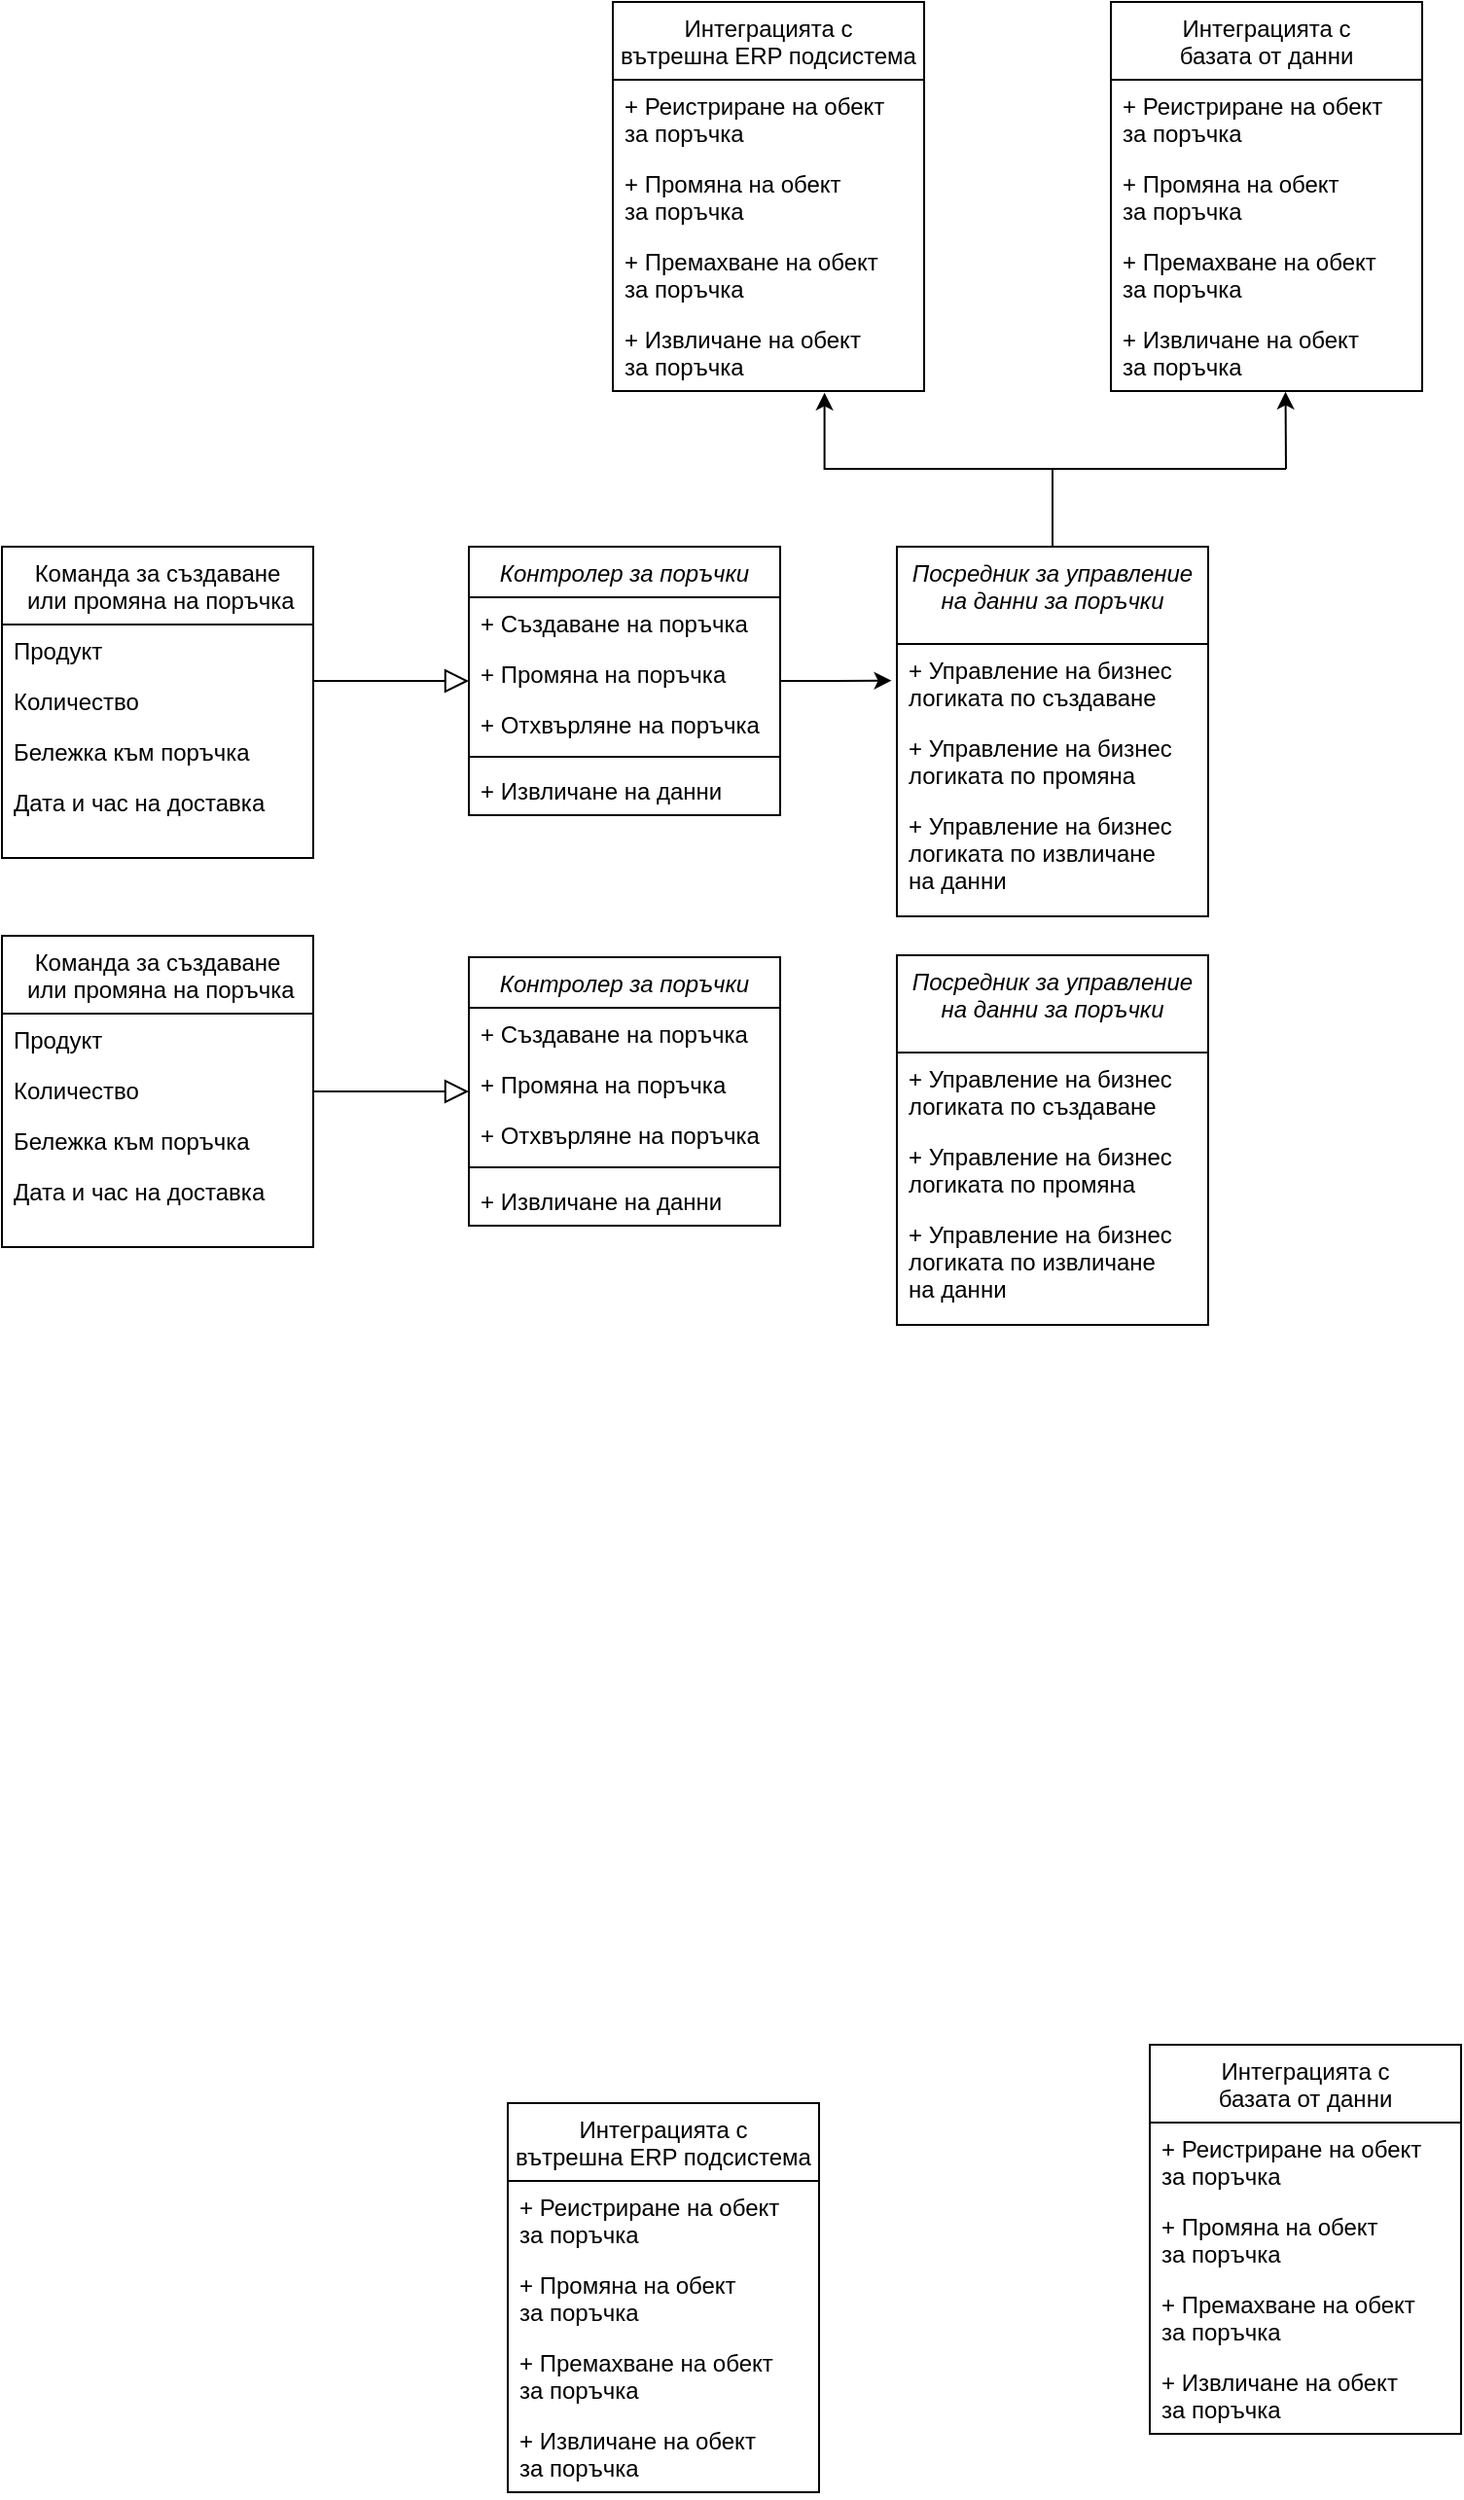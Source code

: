 <mxfile version="26.0.7">
  <diagram id="C5RBs43oDa-KdzZeNtuy" name="Page-1">
    <mxGraphModel dx="875" dy="1590" grid="1" gridSize="10" guides="1" tooltips="1" connect="1" arrows="1" fold="1" page="1" pageScale="1" pageWidth="827" pageHeight="1169" math="0" shadow="0">
      <root>
        <mxCell id="WIyWlLk6GJQsqaUBKTNV-0" />
        <mxCell id="WIyWlLk6GJQsqaUBKTNV-1" parent="WIyWlLk6GJQsqaUBKTNV-0" />
        <mxCell id="zkfFHV4jXpPFQw0GAbJ--0" value="Контролер за поръчки" style="swimlane;fontStyle=2;align=center;verticalAlign=top;childLayout=stackLayout;horizontal=1;startSize=26;horizontalStack=0;resizeParent=1;resizeLast=0;collapsible=1;marginBottom=0;rounded=0;shadow=0;strokeWidth=1;" parent="WIyWlLk6GJQsqaUBKTNV-1" vertex="1">
          <mxGeometry x="260" y="120" width="160" height="138" as="geometry">
            <mxRectangle x="230" y="140" width="160" height="26" as="alternateBounds" />
          </mxGeometry>
        </mxCell>
        <mxCell id="zkfFHV4jXpPFQw0GAbJ--1" value="+ Създаване на поръчка" style="text;align=left;verticalAlign=top;spacingLeft=4;spacingRight=4;overflow=hidden;rotatable=0;points=[[0,0.5],[1,0.5]];portConstraint=eastwest;" parent="zkfFHV4jXpPFQw0GAbJ--0" vertex="1">
          <mxGeometry y="26" width="160" height="26" as="geometry" />
        </mxCell>
        <mxCell id="zkfFHV4jXpPFQw0GAbJ--2" value="+ Промяна на поръчка" style="text;align=left;verticalAlign=top;spacingLeft=4;spacingRight=4;overflow=hidden;rotatable=0;points=[[0,0.5],[1,0.5]];portConstraint=eastwest;rounded=0;shadow=0;html=0;" parent="zkfFHV4jXpPFQw0GAbJ--0" vertex="1">
          <mxGeometry y="52" width="160" height="26" as="geometry" />
        </mxCell>
        <mxCell id="zkfFHV4jXpPFQw0GAbJ--3" value="+ Отхвърляне на поръчка" style="text;align=left;verticalAlign=top;spacingLeft=4;spacingRight=4;overflow=hidden;rotatable=0;points=[[0,0.5],[1,0.5]];portConstraint=eastwest;rounded=0;shadow=0;html=0;" parent="zkfFHV4jXpPFQw0GAbJ--0" vertex="1">
          <mxGeometry y="78" width="160" height="26" as="geometry" />
        </mxCell>
        <mxCell id="zkfFHV4jXpPFQw0GAbJ--4" value="" style="line;html=1;strokeWidth=1;align=left;verticalAlign=middle;spacingTop=-1;spacingLeft=3;spacingRight=3;rotatable=0;labelPosition=right;points=[];portConstraint=eastwest;" parent="zkfFHV4jXpPFQw0GAbJ--0" vertex="1">
          <mxGeometry y="104" width="160" height="8" as="geometry" />
        </mxCell>
        <mxCell id="zkfFHV4jXpPFQw0GAbJ--5" value="+ Извличане на данни" style="text;align=left;verticalAlign=top;spacingLeft=4;spacingRight=4;overflow=hidden;rotatable=0;points=[[0,0.5],[1,0.5]];portConstraint=eastwest;" parent="zkfFHV4jXpPFQw0GAbJ--0" vertex="1">
          <mxGeometry y="112" width="160" height="26" as="geometry" />
        </mxCell>
        <mxCell id="zkfFHV4jXpPFQw0GAbJ--6" value="Команда за създаване&#xa; или промяна на поръчка" style="swimlane;fontStyle=0;align=center;verticalAlign=top;childLayout=stackLayout;horizontal=1;startSize=40;horizontalStack=0;resizeParent=1;resizeLast=0;collapsible=1;marginBottom=0;rounded=0;shadow=0;strokeWidth=1;" parent="WIyWlLk6GJQsqaUBKTNV-1" vertex="1">
          <mxGeometry x="20" y="120" width="160" height="160" as="geometry">
            <mxRectangle x="20" y="120" width="160" height="26" as="alternateBounds" />
          </mxGeometry>
        </mxCell>
        <mxCell id="zkfFHV4jXpPFQw0GAbJ--7" value="Продукт" style="text;align=left;verticalAlign=top;spacingLeft=4;spacingRight=4;overflow=hidden;rotatable=0;points=[[0,0.5],[1,0.5]];portConstraint=eastwest;" parent="zkfFHV4jXpPFQw0GAbJ--6" vertex="1">
          <mxGeometry y="40" width="160" height="26" as="geometry" />
        </mxCell>
        <mxCell id="zkfFHV4jXpPFQw0GAbJ--8" value="Количество" style="text;align=left;verticalAlign=top;spacingLeft=4;spacingRight=4;overflow=hidden;rotatable=0;points=[[0,0.5],[1,0.5]];portConstraint=eastwest;rounded=0;shadow=0;html=0;" parent="zkfFHV4jXpPFQw0GAbJ--6" vertex="1">
          <mxGeometry y="66" width="160" height="26" as="geometry" />
        </mxCell>
        <mxCell id="-l603Kjwj29RVG60U1Hf-0" value="Бележка към поръчка" style="text;align=left;verticalAlign=top;spacingLeft=4;spacingRight=4;overflow=hidden;rotatable=0;points=[[0,0.5],[1,0.5]];portConstraint=eastwest;rounded=0;shadow=0;html=0;" vertex="1" parent="zkfFHV4jXpPFQw0GAbJ--6">
          <mxGeometry y="92" width="160" height="26" as="geometry" />
        </mxCell>
        <mxCell id="-l603Kjwj29RVG60U1Hf-1" value="Дата и час на доставка" style="text;align=left;verticalAlign=top;spacingLeft=4;spacingRight=4;overflow=hidden;rotatable=0;points=[[0,0.5],[1,0.5]];portConstraint=eastwest;rounded=0;shadow=0;html=0;" vertex="1" parent="zkfFHV4jXpPFQw0GAbJ--6">
          <mxGeometry y="118" width="160" height="26" as="geometry" />
        </mxCell>
        <mxCell id="zkfFHV4jXpPFQw0GAbJ--12" value="" style="endArrow=block;endSize=10;endFill=0;shadow=0;strokeWidth=1;rounded=0;curved=0;edgeStyle=elbowEdgeStyle;elbow=vertical;" parent="WIyWlLk6GJQsqaUBKTNV-1" source="zkfFHV4jXpPFQw0GAbJ--6" target="zkfFHV4jXpPFQw0GAbJ--0" edge="1">
          <mxGeometry width="160" relative="1" as="geometry">
            <mxPoint x="200" y="203" as="sourcePoint" />
            <mxPoint x="200" y="203" as="targetPoint" />
          </mxGeometry>
        </mxCell>
        <mxCell id="zkfFHV4jXpPFQw0GAbJ--17" value="Интеграцията с &#xa;базата от данни" style="swimlane;fontStyle=0;align=center;verticalAlign=top;childLayout=stackLayout;horizontal=1;startSize=40;horizontalStack=0;resizeParent=1;resizeLast=0;collapsible=1;marginBottom=0;rounded=0;shadow=0;strokeWidth=1;" parent="WIyWlLk6GJQsqaUBKTNV-1" vertex="1">
          <mxGeometry x="590" y="-160" width="160" height="200" as="geometry">
            <mxRectangle x="550" y="140" width="160" height="26" as="alternateBounds" />
          </mxGeometry>
        </mxCell>
        <mxCell id="zkfFHV4jXpPFQw0GAbJ--18" value="+ Реистриране на обект&#xa;за поръчка" style="text;align=left;verticalAlign=top;spacingLeft=4;spacingRight=4;overflow=hidden;rotatable=0;points=[[0,0.5],[1,0.5]];portConstraint=eastwest;" parent="zkfFHV4jXpPFQw0GAbJ--17" vertex="1">
          <mxGeometry y="40" width="160" height="40" as="geometry" />
        </mxCell>
        <mxCell id="zkfFHV4jXpPFQw0GAbJ--19" value="+ Промяна на обект&#xa;за поръчка" style="text;align=left;verticalAlign=top;spacingLeft=4;spacingRight=4;overflow=hidden;rotatable=0;points=[[0,0.5],[1,0.5]];portConstraint=eastwest;rounded=0;shadow=0;html=0;" parent="zkfFHV4jXpPFQw0GAbJ--17" vertex="1">
          <mxGeometry y="80" width="160" height="40" as="geometry" />
        </mxCell>
        <mxCell id="-l603Kjwj29RVG60U1Hf-2" value="+ Премахване на обект&#xa;за поръчка" style="text;align=left;verticalAlign=top;spacingLeft=4;spacingRight=4;overflow=hidden;rotatable=0;points=[[0,0.5],[1,0.5]];portConstraint=eastwest;rounded=0;shadow=0;html=0;" vertex="1" parent="zkfFHV4jXpPFQw0GAbJ--17">
          <mxGeometry y="120" width="160" height="40" as="geometry" />
        </mxCell>
        <mxCell id="-l603Kjwj29RVG60U1Hf-3" value="+ Извличане на обект&#xa;за поръчка" style="text;align=left;verticalAlign=top;spacingLeft=4;spacingRight=4;overflow=hidden;rotatable=0;points=[[0,0.5],[1,0.5]];portConstraint=eastwest;rounded=0;shadow=0;html=0;" vertex="1" parent="zkfFHV4jXpPFQw0GAbJ--17">
          <mxGeometry y="160" width="160" height="40" as="geometry" />
        </mxCell>
        <mxCell id="-l603Kjwj29RVG60U1Hf-4" value="Интеграцията с &#xa;вътрешна ERP подсистема" style="swimlane;fontStyle=0;align=center;verticalAlign=top;childLayout=stackLayout;horizontal=1;startSize=40;horizontalStack=0;resizeParent=1;resizeLast=0;collapsible=1;marginBottom=0;rounded=0;shadow=0;strokeWidth=1;" vertex="1" parent="WIyWlLk6GJQsqaUBKTNV-1">
          <mxGeometry x="334" y="-160" width="160" height="200" as="geometry">
            <mxRectangle x="550" y="140" width="160" height="26" as="alternateBounds" />
          </mxGeometry>
        </mxCell>
        <mxCell id="-l603Kjwj29RVG60U1Hf-5" value="+ Реистриране на обект&#xa;за поръчка" style="text;align=left;verticalAlign=top;spacingLeft=4;spacingRight=4;overflow=hidden;rotatable=0;points=[[0,0.5],[1,0.5]];portConstraint=eastwest;" vertex="1" parent="-l603Kjwj29RVG60U1Hf-4">
          <mxGeometry y="40" width="160" height="40" as="geometry" />
        </mxCell>
        <mxCell id="-l603Kjwj29RVG60U1Hf-6" value="+ Промяна на обект&#xa;за поръчка" style="text;align=left;verticalAlign=top;spacingLeft=4;spacingRight=4;overflow=hidden;rotatable=0;points=[[0,0.5],[1,0.5]];portConstraint=eastwest;rounded=0;shadow=0;html=0;" vertex="1" parent="-l603Kjwj29RVG60U1Hf-4">
          <mxGeometry y="80" width="160" height="40" as="geometry" />
        </mxCell>
        <mxCell id="-l603Kjwj29RVG60U1Hf-7" value="+ Премахване на обект&#xa;за поръчка" style="text;align=left;verticalAlign=top;spacingLeft=4;spacingRight=4;overflow=hidden;rotatable=0;points=[[0,0.5],[1,0.5]];portConstraint=eastwest;rounded=0;shadow=0;html=0;" vertex="1" parent="-l603Kjwj29RVG60U1Hf-4">
          <mxGeometry y="120" width="160" height="40" as="geometry" />
        </mxCell>
        <mxCell id="-l603Kjwj29RVG60U1Hf-8" value="+ Извличане на обект&#xa;за поръчка" style="text;align=left;verticalAlign=top;spacingLeft=4;spacingRight=4;overflow=hidden;rotatable=0;points=[[0,0.5],[1,0.5]];portConstraint=eastwest;rounded=0;shadow=0;html=0;" vertex="1" parent="-l603Kjwj29RVG60U1Hf-4">
          <mxGeometry y="160" width="160" height="40" as="geometry" />
        </mxCell>
        <mxCell id="-l603Kjwj29RVG60U1Hf-13" value="Посредник за управление &#xa;на данни за поръчки" style="swimlane;fontStyle=2;align=center;verticalAlign=top;childLayout=stackLayout;horizontal=1;startSize=50;horizontalStack=0;resizeParent=1;resizeLast=0;collapsible=1;marginBottom=0;rounded=0;shadow=0;strokeWidth=1;" vertex="1" parent="WIyWlLk6GJQsqaUBKTNV-1">
          <mxGeometry x="480" y="120" width="160" height="190" as="geometry">
            <mxRectangle x="230" y="140" width="160" height="26" as="alternateBounds" />
          </mxGeometry>
        </mxCell>
        <mxCell id="-l603Kjwj29RVG60U1Hf-28" value="+ Управление на бизнес &#xa;логиката по създаване" style="text;align=left;verticalAlign=top;spacingLeft=4;spacingRight=4;overflow=hidden;rotatable=0;points=[[0,0.5],[1,0.5]];portConstraint=eastwest;" vertex="1" parent="-l603Kjwj29RVG60U1Hf-13">
          <mxGeometry y="50" width="160" height="40" as="geometry" />
        </mxCell>
        <mxCell id="-l603Kjwj29RVG60U1Hf-29" value="+ Управление на бизнес &#xa;логиката по промяна" style="text;align=left;verticalAlign=top;spacingLeft=4;spacingRight=4;overflow=hidden;rotatable=0;points=[[0,0.5],[1,0.5]];portConstraint=eastwest;" vertex="1" parent="-l603Kjwj29RVG60U1Hf-13">
          <mxGeometry y="90" width="160" height="40" as="geometry" />
        </mxCell>
        <mxCell id="-l603Kjwj29RVG60U1Hf-30" value="+ Управление на бизнес &#xa;логиката по извличане &#xa;на данни" style="text;align=left;verticalAlign=top;spacingLeft=4;spacingRight=4;overflow=hidden;rotatable=0;points=[[0,0.5],[1,0.5]];portConstraint=eastwest;" vertex="1" parent="-l603Kjwj29RVG60U1Hf-13">
          <mxGeometry y="130" width="160" height="50" as="geometry" />
        </mxCell>
        <mxCell id="-l603Kjwj29RVG60U1Hf-21" style="edgeStyle=orthogonalEdgeStyle;rounded=0;orthogonalLoop=1;jettySize=auto;html=1;entryX=0.68;entryY=1.021;entryDx=0;entryDy=0;entryPerimeter=0;" edge="1" parent="WIyWlLk6GJQsqaUBKTNV-1" source="-l603Kjwj29RVG60U1Hf-13" target="-l603Kjwj29RVG60U1Hf-8">
          <mxGeometry relative="1" as="geometry" />
        </mxCell>
        <mxCell id="-l603Kjwj29RVG60U1Hf-24" value="" style="endArrow=classic;html=1;rounded=0;entryX=0.561;entryY=1.009;entryDx=0;entryDy=0;entryPerimeter=0;" edge="1" parent="WIyWlLk6GJQsqaUBKTNV-1" target="-l603Kjwj29RVG60U1Hf-3">
          <mxGeometry width="50" height="50" relative="1" as="geometry">
            <mxPoint x="680" y="80" as="sourcePoint" />
            <mxPoint x="500" y="50" as="targetPoint" />
          </mxGeometry>
        </mxCell>
        <mxCell id="-l603Kjwj29RVG60U1Hf-25" value="" style="endArrow=none;html=1;rounded=0;" edge="1" parent="WIyWlLk6GJQsqaUBKTNV-1">
          <mxGeometry width="50" height="50" relative="1" as="geometry">
            <mxPoint x="560" y="80" as="sourcePoint" />
            <mxPoint x="680" y="80" as="targetPoint" />
          </mxGeometry>
        </mxCell>
        <mxCell id="-l603Kjwj29RVG60U1Hf-32" style="edgeStyle=orthogonalEdgeStyle;rounded=0;orthogonalLoop=1;jettySize=auto;html=1;entryX=-0.017;entryY=0.471;entryDx=0;entryDy=0;entryPerimeter=0;" edge="1" parent="WIyWlLk6GJQsqaUBKTNV-1" source="zkfFHV4jXpPFQw0GAbJ--0">
          <mxGeometry relative="1" as="geometry">
            <mxPoint x="477.28" y="188.84" as="targetPoint" />
          </mxGeometry>
        </mxCell>
        <mxCell id="-l603Kjwj29RVG60U1Hf-64" value="Контролер за поръчки" style="swimlane;fontStyle=2;align=center;verticalAlign=top;childLayout=stackLayout;horizontal=1;startSize=26;horizontalStack=0;resizeParent=1;resizeLast=0;collapsible=1;marginBottom=0;rounded=0;shadow=0;strokeWidth=1;" vertex="1" parent="WIyWlLk6GJQsqaUBKTNV-1">
          <mxGeometry x="260" y="331" width="160" height="138" as="geometry">
            <mxRectangle x="230" y="140" width="160" height="26" as="alternateBounds" />
          </mxGeometry>
        </mxCell>
        <mxCell id="-l603Kjwj29RVG60U1Hf-65" value="+ Създаване на поръчка" style="text;align=left;verticalAlign=top;spacingLeft=4;spacingRight=4;overflow=hidden;rotatable=0;points=[[0,0.5],[1,0.5]];portConstraint=eastwest;" vertex="1" parent="-l603Kjwj29RVG60U1Hf-64">
          <mxGeometry y="26" width="160" height="26" as="geometry" />
        </mxCell>
        <mxCell id="-l603Kjwj29RVG60U1Hf-66" value="+ Промяна на поръчка" style="text;align=left;verticalAlign=top;spacingLeft=4;spacingRight=4;overflow=hidden;rotatable=0;points=[[0,0.5],[1,0.5]];portConstraint=eastwest;rounded=0;shadow=0;html=0;" vertex="1" parent="-l603Kjwj29RVG60U1Hf-64">
          <mxGeometry y="52" width="160" height="26" as="geometry" />
        </mxCell>
        <mxCell id="-l603Kjwj29RVG60U1Hf-67" value="+ Отхвърляне на поръчка" style="text;align=left;verticalAlign=top;spacingLeft=4;spacingRight=4;overflow=hidden;rotatable=0;points=[[0,0.5],[1,0.5]];portConstraint=eastwest;rounded=0;shadow=0;html=0;" vertex="1" parent="-l603Kjwj29RVG60U1Hf-64">
          <mxGeometry y="78" width="160" height="26" as="geometry" />
        </mxCell>
        <mxCell id="-l603Kjwj29RVG60U1Hf-68" value="" style="line;html=1;strokeWidth=1;align=left;verticalAlign=middle;spacingTop=-1;spacingLeft=3;spacingRight=3;rotatable=0;labelPosition=right;points=[];portConstraint=eastwest;" vertex="1" parent="-l603Kjwj29RVG60U1Hf-64">
          <mxGeometry y="104" width="160" height="8" as="geometry" />
        </mxCell>
        <mxCell id="-l603Kjwj29RVG60U1Hf-69" value="+ Извличане на данни" style="text;align=left;verticalAlign=top;spacingLeft=4;spacingRight=4;overflow=hidden;rotatable=0;points=[[0,0.5],[1,0.5]];portConstraint=eastwest;" vertex="1" parent="-l603Kjwj29RVG60U1Hf-64">
          <mxGeometry y="112" width="160" height="26" as="geometry" />
        </mxCell>
        <mxCell id="-l603Kjwj29RVG60U1Hf-70" value="Команда за създаване&#xa; или промяна на поръчка" style="swimlane;fontStyle=0;align=center;verticalAlign=top;childLayout=stackLayout;horizontal=1;startSize=40;horizontalStack=0;resizeParent=1;resizeLast=0;collapsible=1;marginBottom=0;rounded=0;shadow=0;strokeWidth=1;" vertex="1" parent="WIyWlLk6GJQsqaUBKTNV-1">
          <mxGeometry x="20" y="320" width="160" height="160" as="geometry">
            <mxRectangle x="20" y="120" width="160" height="26" as="alternateBounds" />
          </mxGeometry>
        </mxCell>
        <mxCell id="-l603Kjwj29RVG60U1Hf-71" value="Продукт" style="text;align=left;verticalAlign=top;spacingLeft=4;spacingRight=4;overflow=hidden;rotatable=0;points=[[0,0.5],[1,0.5]];portConstraint=eastwest;" vertex="1" parent="-l603Kjwj29RVG60U1Hf-70">
          <mxGeometry y="40" width="160" height="26" as="geometry" />
        </mxCell>
        <mxCell id="-l603Kjwj29RVG60U1Hf-72" value="Количество" style="text;align=left;verticalAlign=top;spacingLeft=4;spacingRight=4;overflow=hidden;rotatable=0;points=[[0,0.5],[1,0.5]];portConstraint=eastwest;rounded=0;shadow=0;html=0;" vertex="1" parent="-l603Kjwj29RVG60U1Hf-70">
          <mxGeometry y="66" width="160" height="26" as="geometry" />
        </mxCell>
        <mxCell id="-l603Kjwj29RVG60U1Hf-73" value="Бележка към поръчка" style="text;align=left;verticalAlign=top;spacingLeft=4;spacingRight=4;overflow=hidden;rotatable=0;points=[[0,0.5],[1,0.5]];portConstraint=eastwest;rounded=0;shadow=0;html=0;" vertex="1" parent="-l603Kjwj29RVG60U1Hf-70">
          <mxGeometry y="92" width="160" height="26" as="geometry" />
        </mxCell>
        <mxCell id="-l603Kjwj29RVG60U1Hf-74" value="Дата и час на доставка" style="text;align=left;verticalAlign=top;spacingLeft=4;spacingRight=4;overflow=hidden;rotatable=0;points=[[0,0.5],[1,0.5]];portConstraint=eastwest;rounded=0;shadow=0;html=0;" vertex="1" parent="-l603Kjwj29RVG60U1Hf-70">
          <mxGeometry y="118" width="160" height="26" as="geometry" />
        </mxCell>
        <mxCell id="-l603Kjwj29RVG60U1Hf-75" value="" style="endArrow=block;endSize=10;endFill=0;shadow=0;strokeWidth=1;rounded=0;curved=0;edgeStyle=elbowEdgeStyle;elbow=vertical;" edge="1" parent="WIyWlLk6GJQsqaUBKTNV-1" source="-l603Kjwj29RVG60U1Hf-70" target="-l603Kjwj29RVG60U1Hf-64">
          <mxGeometry width="160" relative="1" as="geometry">
            <mxPoint x="210" y="733" as="sourcePoint" />
            <mxPoint x="210" y="733" as="targetPoint" />
          </mxGeometry>
        </mxCell>
        <mxCell id="-l603Kjwj29RVG60U1Hf-76" value="Интеграцията с &#xa;базата от данни" style="swimlane;fontStyle=0;align=center;verticalAlign=top;childLayout=stackLayout;horizontal=1;startSize=40;horizontalStack=0;resizeParent=1;resizeLast=0;collapsible=1;marginBottom=0;rounded=0;shadow=0;strokeWidth=1;" vertex="1" parent="WIyWlLk6GJQsqaUBKTNV-1">
          <mxGeometry x="610" y="890" width="160" height="200" as="geometry">
            <mxRectangle x="550" y="140" width="160" height="26" as="alternateBounds" />
          </mxGeometry>
        </mxCell>
        <mxCell id="-l603Kjwj29RVG60U1Hf-77" value="+ Реистриране на обект&#xa;за поръчка" style="text;align=left;verticalAlign=top;spacingLeft=4;spacingRight=4;overflow=hidden;rotatable=0;points=[[0,0.5],[1,0.5]];portConstraint=eastwest;" vertex="1" parent="-l603Kjwj29RVG60U1Hf-76">
          <mxGeometry y="40" width="160" height="40" as="geometry" />
        </mxCell>
        <mxCell id="-l603Kjwj29RVG60U1Hf-78" value="+ Промяна на обект&#xa;за поръчка" style="text;align=left;verticalAlign=top;spacingLeft=4;spacingRight=4;overflow=hidden;rotatable=0;points=[[0,0.5],[1,0.5]];portConstraint=eastwest;rounded=0;shadow=0;html=0;" vertex="1" parent="-l603Kjwj29RVG60U1Hf-76">
          <mxGeometry y="80" width="160" height="40" as="geometry" />
        </mxCell>
        <mxCell id="-l603Kjwj29RVG60U1Hf-79" value="+ Премахване на обект&#xa;за поръчка" style="text;align=left;verticalAlign=top;spacingLeft=4;spacingRight=4;overflow=hidden;rotatable=0;points=[[0,0.5],[1,0.5]];portConstraint=eastwest;rounded=0;shadow=0;html=0;" vertex="1" parent="-l603Kjwj29RVG60U1Hf-76">
          <mxGeometry y="120" width="160" height="40" as="geometry" />
        </mxCell>
        <mxCell id="-l603Kjwj29RVG60U1Hf-80" value="+ Извличане на обект&#xa;за поръчка" style="text;align=left;verticalAlign=top;spacingLeft=4;spacingRight=4;overflow=hidden;rotatable=0;points=[[0,0.5],[1,0.5]];portConstraint=eastwest;rounded=0;shadow=0;html=0;" vertex="1" parent="-l603Kjwj29RVG60U1Hf-76">
          <mxGeometry y="160" width="160" height="40" as="geometry" />
        </mxCell>
        <mxCell id="-l603Kjwj29RVG60U1Hf-81" value="Интеграцията с &#xa;вътрешна ERP подсистема" style="swimlane;fontStyle=0;align=center;verticalAlign=top;childLayout=stackLayout;horizontal=1;startSize=40;horizontalStack=0;resizeParent=1;resizeLast=0;collapsible=1;marginBottom=0;rounded=0;shadow=0;strokeWidth=1;" vertex="1" parent="WIyWlLk6GJQsqaUBKTNV-1">
          <mxGeometry x="280" y="920" width="160" height="200" as="geometry">
            <mxRectangle x="550" y="140" width="160" height="26" as="alternateBounds" />
          </mxGeometry>
        </mxCell>
        <mxCell id="-l603Kjwj29RVG60U1Hf-82" value="+ Реистриране на обект&#xa;за поръчка" style="text;align=left;verticalAlign=top;spacingLeft=4;spacingRight=4;overflow=hidden;rotatable=0;points=[[0,0.5],[1,0.5]];portConstraint=eastwest;" vertex="1" parent="-l603Kjwj29RVG60U1Hf-81">
          <mxGeometry y="40" width="160" height="40" as="geometry" />
        </mxCell>
        <mxCell id="-l603Kjwj29RVG60U1Hf-83" value="+ Промяна на обект&#xa;за поръчка" style="text;align=left;verticalAlign=top;spacingLeft=4;spacingRight=4;overflow=hidden;rotatable=0;points=[[0,0.5],[1,0.5]];portConstraint=eastwest;rounded=0;shadow=0;html=0;" vertex="1" parent="-l603Kjwj29RVG60U1Hf-81">
          <mxGeometry y="80" width="160" height="40" as="geometry" />
        </mxCell>
        <mxCell id="-l603Kjwj29RVG60U1Hf-84" value="+ Премахване на обект&#xa;за поръчка" style="text;align=left;verticalAlign=top;spacingLeft=4;spacingRight=4;overflow=hidden;rotatable=0;points=[[0,0.5],[1,0.5]];portConstraint=eastwest;rounded=0;shadow=0;html=0;" vertex="1" parent="-l603Kjwj29RVG60U1Hf-81">
          <mxGeometry y="120" width="160" height="40" as="geometry" />
        </mxCell>
        <mxCell id="-l603Kjwj29RVG60U1Hf-85" value="+ Извличане на обект&#xa;за поръчка" style="text;align=left;verticalAlign=top;spacingLeft=4;spacingRight=4;overflow=hidden;rotatable=0;points=[[0,0.5],[1,0.5]];portConstraint=eastwest;rounded=0;shadow=0;html=0;" vertex="1" parent="-l603Kjwj29RVG60U1Hf-81">
          <mxGeometry y="160" width="160" height="40" as="geometry" />
        </mxCell>
        <mxCell id="-l603Kjwj29RVG60U1Hf-86" value="Посредник за управление &#xa;на данни за поръчки" style="swimlane;fontStyle=2;align=center;verticalAlign=top;childLayout=stackLayout;horizontal=1;startSize=50;horizontalStack=0;resizeParent=1;resizeLast=0;collapsible=1;marginBottom=0;rounded=0;shadow=0;strokeWidth=1;" vertex="1" parent="WIyWlLk6GJQsqaUBKTNV-1">
          <mxGeometry x="480" y="330" width="160" height="190" as="geometry">
            <mxRectangle x="230" y="140" width="160" height="26" as="alternateBounds" />
          </mxGeometry>
        </mxCell>
        <mxCell id="-l603Kjwj29RVG60U1Hf-87" value="+ Управление на бизнес &#xa;логиката по създаване" style="text;align=left;verticalAlign=top;spacingLeft=4;spacingRight=4;overflow=hidden;rotatable=0;points=[[0,0.5],[1,0.5]];portConstraint=eastwest;" vertex="1" parent="-l603Kjwj29RVG60U1Hf-86">
          <mxGeometry y="50" width="160" height="40" as="geometry" />
        </mxCell>
        <mxCell id="-l603Kjwj29RVG60U1Hf-88" value="+ Управление на бизнес &#xa;логиката по промяна" style="text;align=left;verticalAlign=top;spacingLeft=4;spacingRight=4;overflow=hidden;rotatable=0;points=[[0,0.5],[1,0.5]];portConstraint=eastwest;" vertex="1" parent="-l603Kjwj29RVG60U1Hf-86">
          <mxGeometry y="90" width="160" height="40" as="geometry" />
        </mxCell>
        <mxCell id="-l603Kjwj29RVG60U1Hf-89" value="+ Управление на бизнес &#xa;логиката по извличане &#xa;на данни" style="text;align=left;verticalAlign=top;spacingLeft=4;spacingRight=4;overflow=hidden;rotatable=0;points=[[0,0.5],[1,0.5]];portConstraint=eastwest;" vertex="1" parent="-l603Kjwj29RVG60U1Hf-86">
          <mxGeometry y="130" width="160" height="50" as="geometry" />
        </mxCell>
      </root>
    </mxGraphModel>
  </diagram>
</mxfile>
